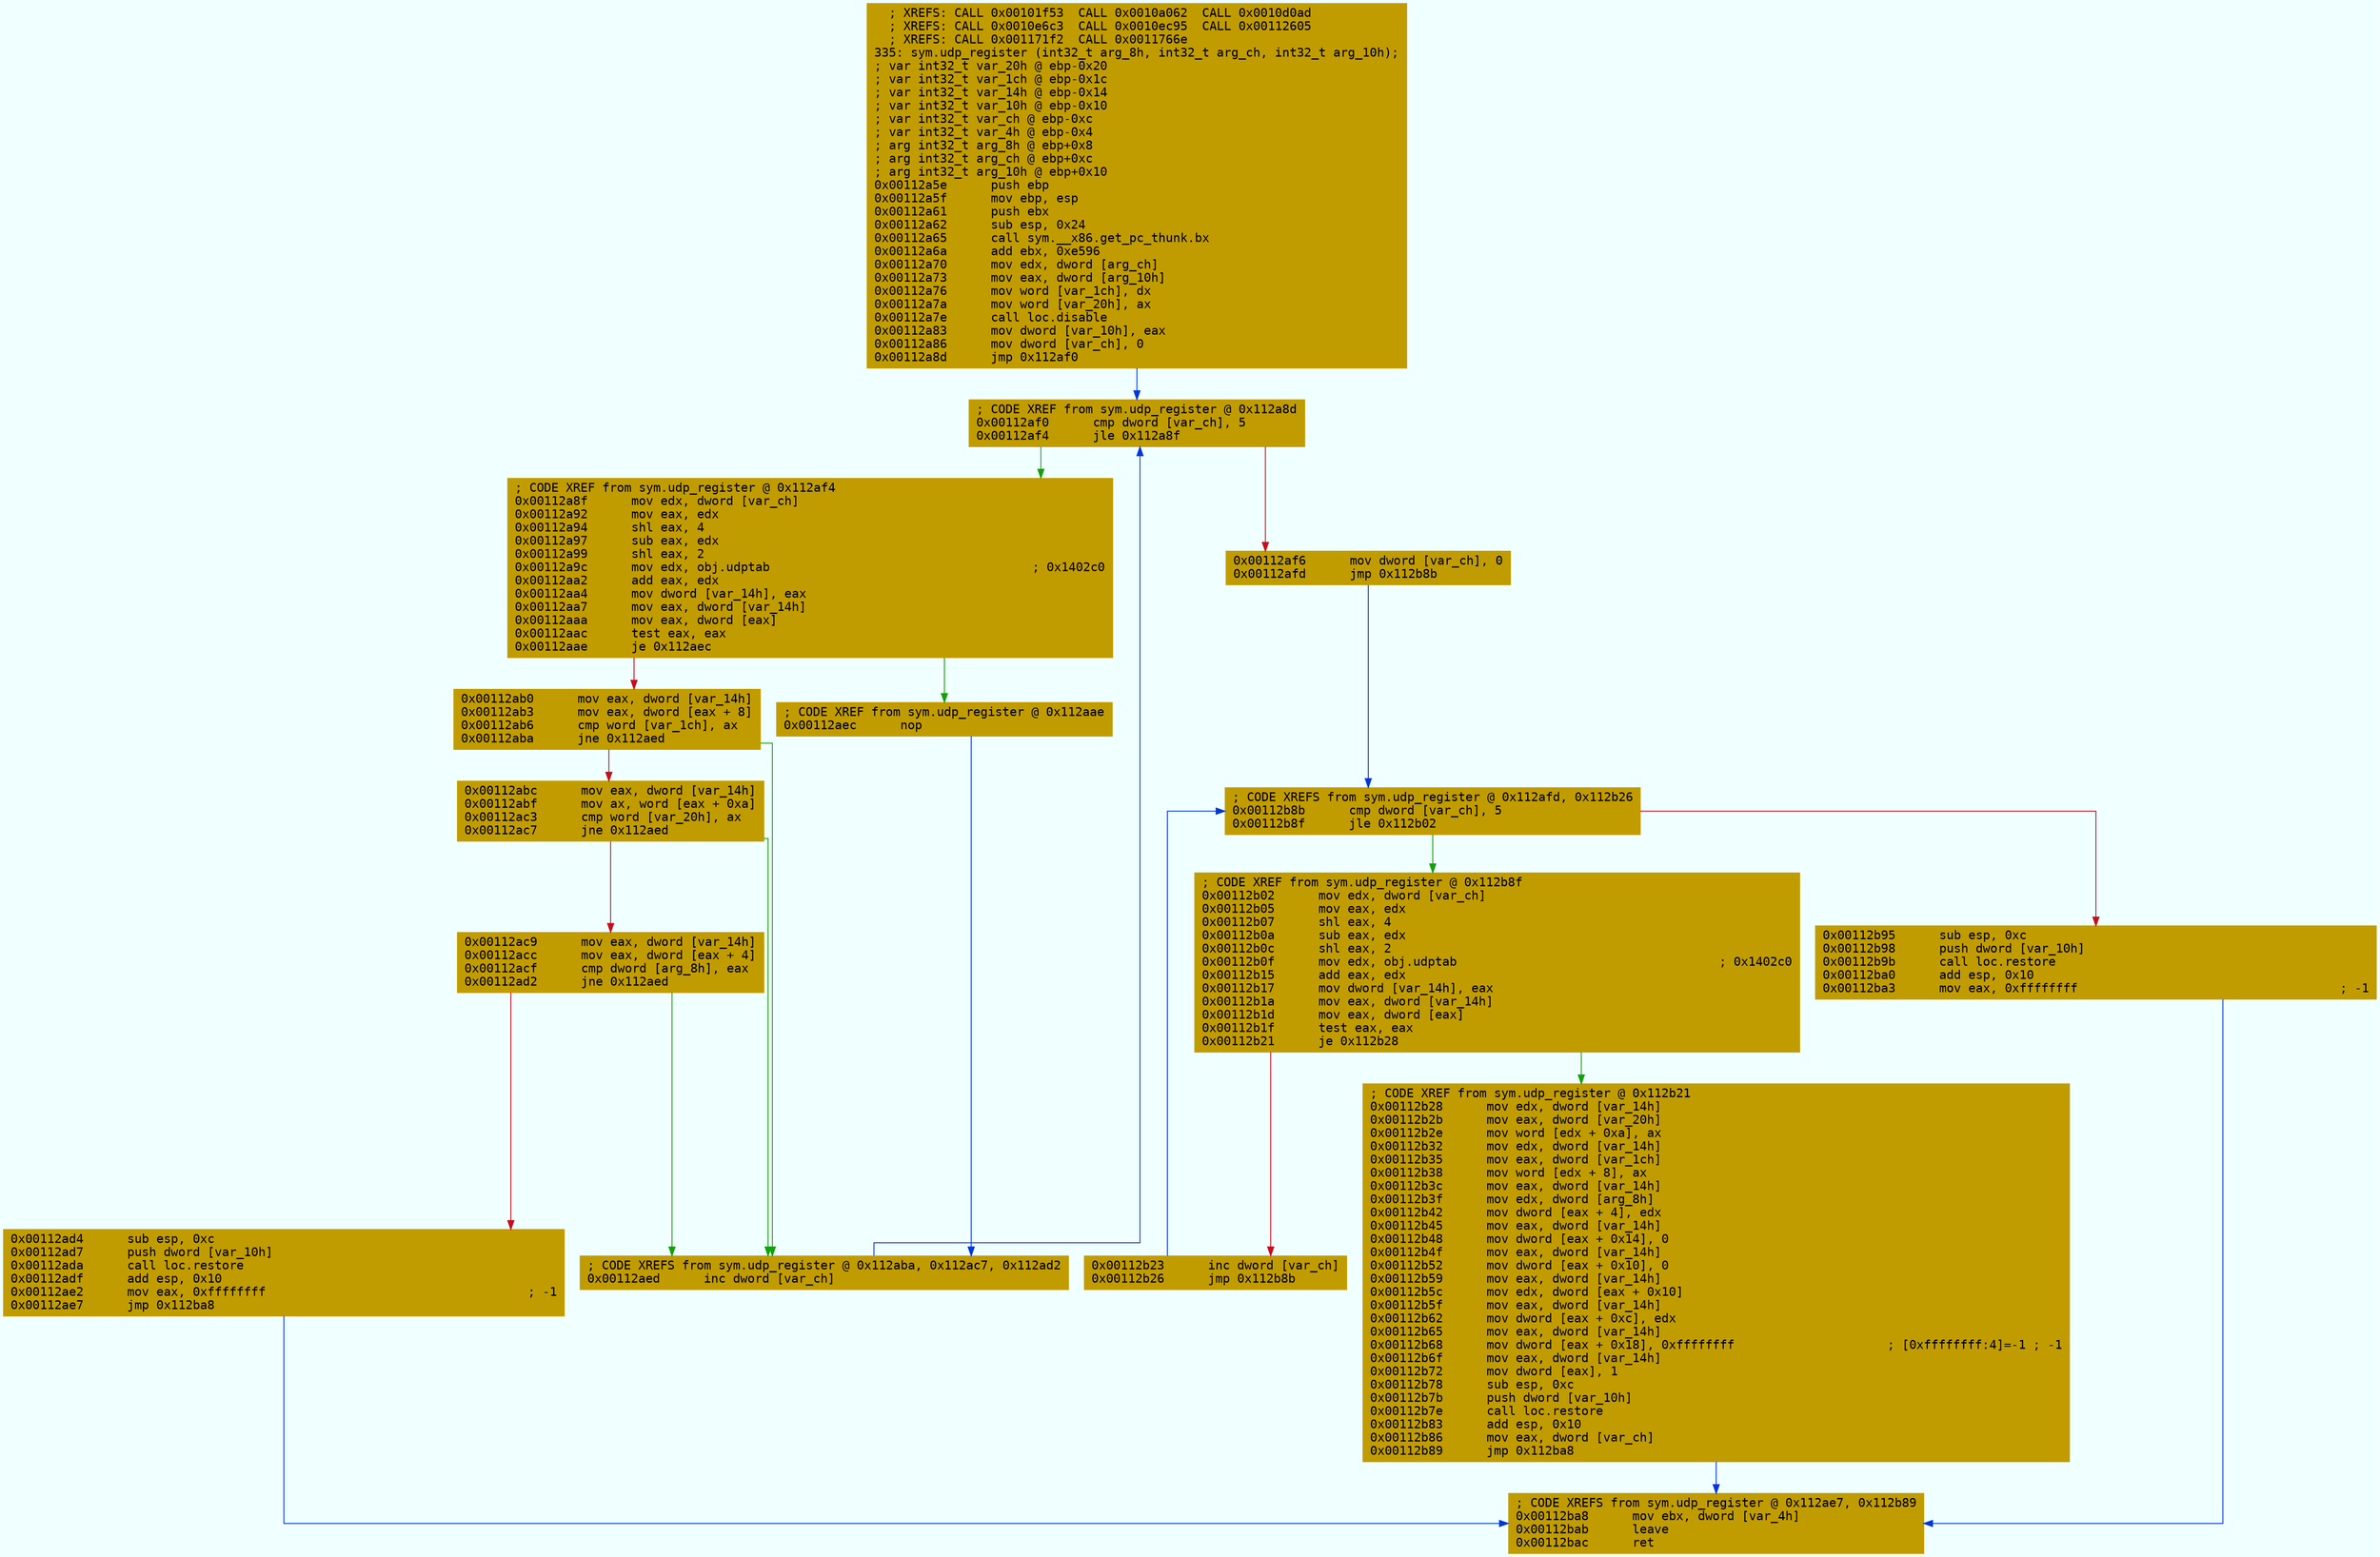 digraph code {
	graph [bgcolor=azure fontsize=8 fontname="Courier" splines="ortho"];
	node [fillcolor=gray style=filled shape=box];
	edge [arrowhead="normal"];
	"0x00112a5e" [URL="sym.udp_register/0x00112a5e", fillcolor="#c19c00",color="#c19c00", fontname="Courier",label="  ; XREFS: CALL 0x00101f53  CALL 0x0010a062  CALL 0x0010d0ad  \l  ; XREFS: CALL 0x0010e6c3  CALL 0x0010ec95  CALL 0x00112605  \l  ; XREFS: CALL 0x001171f2  CALL 0x0011766e  \l335: sym.udp_register (int32_t arg_8h, int32_t arg_ch, int32_t arg_10h);\l; var int32_t var_20h @ ebp-0x20\l; var int32_t var_1ch @ ebp-0x1c\l; var int32_t var_14h @ ebp-0x14\l; var int32_t var_10h @ ebp-0x10\l; var int32_t var_ch @ ebp-0xc\l; var int32_t var_4h @ ebp-0x4\l; arg int32_t arg_8h @ ebp+0x8\l; arg int32_t arg_ch @ ebp+0xc\l; arg int32_t arg_10h @ ebp+0x10\l0x00112a5e      push ebp\l0x00112a5f      mov ebp, esp\l0x00112a61      push ebx\l0x00112a62      sub esp, 0x24\l0x00112a65      call sym.__x86.get_pc_thunk.bx\l0x00112a6a      add ebx, 0xe596\l0x00112a70      mov edx, dword [arg_ch]\l0x00112a73      mov eax, dword [arg_10h]\l0x00112a76      mov word [var_1ch], dx\l0x00112a7a      mov word [var_20h], ax\l0x00112a7e      call loc.disable\l0x00112a83      mov dword [var_10h], eax\l0x00112a86      mov dword [var_ch], 0\l0x00112a8d      jmp 0x112af0\l"]
	"0x00112a8f" [URL="sym.udp_register/0x00112a8f", fillcolor="#c19c00",color="#c19c00", fontname="Courier",label="; CODE XREF from sym.udp_register @ 0x112af4\l0x00112a8f      mov edx, dword [var_ch]\l0x00112a92      mov eax, edx\l0x00112a94      shl eax, 4\l0x00112a97      sub eax, edx\l0x00112a99      shl eax, 2\l0x00112a9c      mov edx, obj.udptab                                    ; 0x1402c0\l0x00112aa2      add eax, edx\l0x00112aa4      mov dword [var_14h], eax\l0x00112aa7      mov eax, dword [var_14h]\l0x00112aaa      mov eax, dword [eax]\l0x00112aac      test eax, eax\l0x00112aae      je 0x112aec\l"]
	"0x00112ab0" [URL="sym.udp_register/0x00112ab0", fillcolor="#c19c00",color="#c19c00", fontname="Courier",label="0x00112ab0      mov eax, dword [var_14h]\l0x00112ab3      mov eax, dword [eax + 8]\l0x00112ab6      cmp word [var_1ch], ax\l0x00112aba      jne 0x112aed\l"]
	"0x00112abc" [URL="sym.udp_register/0x00112abc", fillcolor="#c19c00",color="#c19c00", fontname="Courier",label="0x00112abc      mov eax, dword [var_14h]\l0x00112abf      mov ax, word [eax + 0xa]\l0x00112ac3      cmp word [var_20h], ax\l0x00112ac7      jne 0x112aed\l"]
	"0x00112ac9" [URL="sym.udp_register/0x00112ac9", fillcolor="#c19c00",color="#c19c00", fontname="Courier",label="0x00112ac9      mov eax, dword [var_14h]\l0x00112acc      mov eax, dword [eax + 4]\l0x00112acf      cmp dword [arg_8h], eax\l0x00112ad2      jne 0x112aed\l"]
	"0x00112ad4" [URL="sym.udp_register/0x00112ad4", fillcolor="#c19c00",color="#c19c00", fontname="Courier",label="0x00112ad4      sub esp, 0xc\l0x00112ad7      push dword [var_10h]\l0x00112ada      call loc.restore\l0x00112adf      add esp, 0x10\l0x00112ae2      mov eax, 0xffffffff                                    ; -1\l0x00112ae7      jmp 0x112ba8\l"]
	"0x00112aec" [URL="sym.udp_register/0x00112aec", fillcolor="#c19c00",color="#c19c00", fontname="Courier",label="; CODE XREF from sym.udp_register @ 0x112aae\l0x00112aec      nop\l"]
	"0x00112aed" [URL="sym.udp_register/0x00112aed", fillcolor="#c19c00",color="#c19c00", fontname="Courier",label="; CODE XREFS from sym.udp_register @ 0x112aba, 0x112ac7, 0x112ad2\l0x00112aed      inc dword [var_ch]\l"]
	"0x00112af0" [URL="sym.udp_register/0x00112af0", fillcolor="#c19c00",color="#c19c00", fontname="Courier",label="; CODE XREF from sym.udp_register @ 0x112a8d\l0x00112af0      cmp dword [var_ch], 5\l0x00112af4      jle 0x112a8f\l"]
	"0x00112af6" [URL="sym.udp_register/0x00112af6", fillcolor="#c19c00",color="#c19c00", fontname="Courier",label="0x00112af6      mov dword [var_ch], 0\l0x00112afd      jmp 0x112b8b\l"]
	"0x00112b02" [URL="sym.udp_register/0x00112b02", fillcolor="#c19c00",color="#c19c00", fontname="Courier",label="; CODE XREF from sym.udp_register @ 0x112b8f\l0x00112b02      mov edx, dword [var_ch]\l0x00112b05      mov eax, edx\l0x00112b07      shl eax, 4\l0x00112b0a      sub eax, edx\l0x00112b0c      shl eax, 2\l0x00112b0f      mov edx, obj.udptab                                    ; 0x1402c0\l0x00112b15      add eax, edx\l0x00112b17      mov dword [var_14h], eax\l0x00112b1a      mov eax, dword [var_14h]\l0x00112b1d      mov eax, dword [eax]\l0x00112b1f      test eax, eax\l0x00112b21      je 0x112b28\l"]
	"0x00112b23" [URL="sym.udp_register/0x00112b23", fillcolor="#c19c00",color="#c19c00", fontname="Courier",label="0x00112b23      inc dword [var_ch]\l0x00112b26      jmp 0x112b8b\l"]
	"0x00112b28" [URL="sym.udp_register/0x00112b28", fillcolor="#c19c00",color="#c19c00", fontname="Courier",label="; CODE XREF from sym.udp_register @ 0x112b21\l0x00112b28      mov edx, dword [var_14h]\l0x00112b2b      mov eax, dword [var_20h]\l0x00112b2e      mov word [edx + 0xa], ax\l0x00112b32      mov edx, dword [var_14h]\l0x00112b35      mov eax, dword [var_1ch]\l0x00112b38      mov word [edx + 8], ax\l0x00112b3c      mov eax, dword [var_14h]\l0x00112b3f      mov edx, dword [arg_8h]\l0x00112b42      mov dword [eax + 4], edx\l0x00112b45      mov eax, dword [var_14h]\l0x00112b48      mov dword [eax + 0x14], 0\l0x00112b4f      mov eax, dword [var_14h]\l0x00112b52      mov dword [eax + 0x10], 0\l0x00112b59      mov eax, dword [var_14h]\l0x00112b5c      mov edx, dword [eax + 0x10]\l0x00112b5f      mov eax, dword [var_14h]\l0x00112b62      mov dword [eax + 0xc], edx\l0x00112b65      mov eax, dword [var_14h]\l0x00112b68      mov dword [eax + 0x18], 0xffffffff                     ; [0xffffffff:4]=-1 ; -1\l0x00112b6f      mov eax, dword [var_14h]\l0x00112b72      mov dword [eax], 1\l0x00112b78      sub esp, 0xc\l0x00112b7b      push dword [var_10h]\l0x00112b7e      call loc.restore\l0x00112b83      add esp, 0x10\l0x00112b86      mov eax, dword [var_ch]\l0x00112b89      jmp 0x112ba8\l"]
	"0x00112b8b" [URL="sym.udp_register/0x00112b8b", fillcolor="#c19c00",color="#c19c00", fontname="Courier",label="; CODE XREFS from sym.udp_register @ 0x112afd, 0x112b26\l0x00112b8b      cmp dword [var_ch], 5\l0x00112b8f      jle 0x112b02\l"]
	"0x00112b95" [URL="sym.udp_register/0x00112b95", fillcolor="#c19c00",color="#c19c00", fontname="Courier",label="0x00112b95      sub esp, 0xc\l0x00112b98      push dword [var_10h]\l0x00112b9b      call loc.restore\l0x00112ba0      add esp, 0x10\l0x00112ba3      mov eax, 0xffffffff                                    ; -1\l"]
	"0x00112ba8" [URL="sym.udp_register/0x00112ba8", fillcolor="#c19c00",color="#c19c00", fontname="Courier",label="; CODE XREFS from sym.udp_register @ 0x112ae7, 0x112b89\l0x00112ba8      mov ebx, dword [var_4h]\l0x00112bab      leave\l0x00112bac      ret\l"]
        "0x00112a5e" -> "0x00112af0" [color="#0037da"];
        "0x00112a8f" -> "0x00112aec" [color="#13a10e"];
        "0x00112a8f" -> "0x00112ab0" [color="#c50f1f"];
        "0x00112ab0" -> "0x00112aed" [color="#13a10e"];
        "0x00112ab0" -> "0x00112abc" [color="#c50f1f"];
        "0x00112abc" -> "0x00112aed" [color="#13a10e"];
        "0x00112abc" -> "0x00112ac9" [color="#c50f1f"];
        "0x00112ac9" -> "0x00112aed" [color="#13a10e"];
        "0x00112ac9" -> "0x00112ad4" [color="#c50f1f"];
        "0x00112ad4" -> "0x00112ba8" [color="#0037da"];
        "0x00112aec" -> "0x00112aed" [color="#0037da"];
        "0x00112aed" -> "0x00112af0" [color="#0037da"];
        "0x00112af0" -> "0x00112a8f" [color="#13a10e"];
        "0x00112af0" -> "0x00112af6" [color="#c50f1f"];
        "0x00112af6" -> "0x00112b8b" [color="#0037da"];
        "0x00112b02" -> "0x00112b28" [color="#13a10e"];
        "0x00112b02" -> "0x00112b23" [color="#c50f1f"];
        "0x00112b23" -> "0x00112b8b" [color="#0037da"];
        "0x00112b28" -> "0x00112ba8" [color="#0037da"];
        "0x00112b8b" -> "0x00112b02" [color="#13a10e"];
        "0x00112b8b" -> "0x00112b95" [color="#c50f1f"];
        "0x00112b95" -> "0x00112ba8" [color="#0037da"];
}
